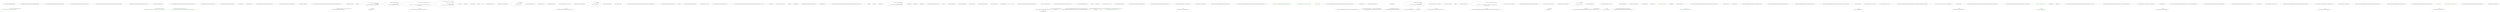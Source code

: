 digraph  {
d1 [cluster="Nancy.ViewEngines.DotLiquid.DotLiquidApplicationRegistrations.DotLiquidApplicationRegistrations()", color=green, community=0, label="this.RegisterWithDefault<INamingConvention>(typeof(RubyNamingConvention))", prediction=0, span="9-9"];
d4 [label="Nancy.ViewEngines.DotLiquid.DotLiquidApplicationRegistrations", span=""];
d0 [cluster="Nancy.ViewEngines.DotLiquid.DotLiquidApplicationRegistrations.DotLiquidApplicationRegistrations()", label="Entry Nancy.ViewEngines.DotLiquid.DotLiquidApplicationRegistrations.DotLiquidApplicationRegistrations()", span="7-7"];
d2 [cluster="Nancy.ViewEngines.DotLiquid.DotLiquidApplicationRegistrations.DotLiquidApplicationRegistrations()", label="Exit Nancy.ViewEngines.DotLiquid.DotLiquidApplicationRegistrations.DotLiquidApplicationRegistrations()", span="7-7"];
d3 [cluster="Nancy.Bootstrapper.ApplicationRegistrations.RegisterWithDefault<TRegistration>(System.Type)", label="Entry Nancy.Bootstrapper.ApplicationRegistrations.RegisterWithDefault<TRegistration>(System.Type)", span="94-94"];
m0_5 [cluster="Nancy.ViewEngines.DotLiquid.DotLiquidViewEngine.DotLiquidViewEngine(Nancy.ViewEngines.DotLiquid.IFileSystemFactory, INamingConvention)", file="DotLiquidViewEngine.cs", label="Exit Nancy.ViewEngines.DotLiquid.DotLiquidViewEngine.DotLiquidViewEngine(Nancy.ViewEngines.DotLiquid.IFileSystemFactory, INamingConvention)", span="33-33"];
m0_6 [cluster="Nancy.ViewEngines.DotLiquid.DotLiquidViewEngine.Initialize(Nancy.ViewEngines.ViewEngineStartupContext)", file="DotLiquidViewEngine.cs", label="Template.FileSystem = this.fileSystemFactory.GetFileSystem(viewEngineStartupContext, this.Extensions)", span="53-53"];
m0_8 [cluster="Nancy.ViewEngines.DotLiquid.DotLiquidViewEngine.Initialize(Nancy.ViewEngines.ViewEngineStartupContext)", color=green, community=0, file="DotLiquidViewEngine.cs", label="Exit Nancy.ViewEngines.DotLiquid.DotLiquidViewEngine.Initialize(Nancy.ViewEngines.ViewEngineStartupContext)", prediction=1, span="51-51"];
m0_0 [cluster="Nancy.ViewEngines.DotLiquid.DotLiquidViewEngine.DotLiquidViewEngine()", file="DotLiquidViewEngine.cs", label="Entry Nancy.ViewEngines.DotLiquid.DotLiquidViewEngine.DotLiquidViewEngine()", span="23-23"];
m0_1 [cluster="Nancy.ViewEngines.DotLiquid.DotLiquidViewEngine.DotLiquidViewEngine()", file="DotLiquidViewEngine.cs", label="Exit Nancy.ViewEngines.DotLiquid.DotLiquidViewEngine.DotLiquidViewEngine()", span="23-23"];
m0_56 [cluster="RenderParameters.cstr", file="DotLiquidViewEngine.cs", label="Entry RenderParameters.cstr", span=""];
m0_46 [cluster="string.Format(string, object)", file="DotLiquidViewEngine.cs", label="Entry string.Format(string, object)", span="0-0"];
m0_43 [cluster="Nancy.DynamicDictionary.Add(System.Collections.Generic.KeyValuePair<string, dynamic>)", file="DotLiquidViewEngine.cs", label="Entry Nancy.DynamicDictionary.Add(System.Collections.Generic.KeyValuePair<string, dynamic>)", span="190-190"];
m0_42 [cluster="System.Collections.Generic.KeyValuePair<TKey, TValue>.KeyValuePair(TKey, TValue)", file="DotLiquidViewEngine.cs", label="Entry System.Collections.Generic.KeyValuePair<TKey, TValue>.KeyValuePair(TKey, TValue)", span="0-0"];
m0_2 [cluster="Nancy.ViewEngines.DotLiquid.DotLiquidViewEngine.DotLiquidViewEngine(Nancy.ViewEngines.DotLiquid.IFileSystemFactory)", file="DotLiquidViewEngine.cs", label="Entry Nancy.ViewEngines.DotLiquid.DotLiquidViewEngine.DotLiquidViewEngine(Nancy.ViewEngines.DotLiquid.IFileSystemFactory)", span="32-32"];
m0_4 [cluster="Nancy.ViewEngines.DotLiquid.DotLiquidViewEngine.DotLiquidViewEngine(Nancy.ViewEngines.DotLiquid.IFileSystemFactory)", color=green, community=0, file="DotLiquidViewEngine.cs", label="Exit Nancy.ViewEngines.DotLiquid.DotLiquidViewEngine.DotLiquidViewEngine(Nancy.ViewEngines.DotLiquid.IFileSystemFactory)", prediction=1, span="32-32"];
m0_3 [cluster="Nancy.ViewEngines.DotLiquid.DotLiquidViewEngine.DotLiquidViewEngine(Nancy.ViewEngines.DotLiquid.IFileSystemFactory)", file="DotLiquidViewEngine.cs", label="this.fileSystemFactory = fileSystemFactory", span="34-34"];
m0_11 [cluster="Nancy.ViewEngines.DotLiquid.DotLiquidViewEngine.RenderView(Nancy.ViewEngines.ViewLocationResult, dynamic, Nancy.ViewEngines.IRenderContext)", file="DotLiquidViewEngine.cs", label="Entry Nancy.ViewEngines.DotLiquid.DotLiquidViewEngine.RenderView(Nancy.ViewEngines.ViewLocationResult, dynamic, Nancy.ViewEngines.IRenderContext)", span="64-64"];
m0_12 [cluster="Nancy.ViewEngines.DotLiquid.DotLiquidViewEngine.RenderView(Nancy.ViewEngines.ViewLocationResult, dynamic, Nancy.ViewEngines.IRenderContext)", file="DotLiquidViewEngine.cs", label="Template parsed", span="66-66"];
m0_15 [cluster="Nancy.ViewEngines.DotLiquid.DotLiquidViewEngine.RenderView(Nancy.ViewEngines.ViewLocationResult, dynamic, Nancy.ViewEngines.IRenderContext)", file="DotLiquidViewEngine.cs", label="parsed = renderContext.ViewCache.GetOrAdd(\r\n                    viewLocationResult,\r\n                    x => Template.Parse(viewLocationResult.Contents.Invoke().ReadToEnd()))", span="73-75"];
m0_16 [cluster="Nancy.ViewEngines.DotLiquid.DotLiquidViewEngine.RenderView(Nancy.ViewEngines.ViewLocationResult, dynamic, Nancy.ViewEngines.IRenderContext)", file="DotLiquidViewEngine.cs", label="hashedModel = Hash.FromAnonymousObject(new\r\n                {\r\n                    Model = new DynamicDrop(model),\r\n                    ViewBag = new DynamicDrop(renderContext.Context.ViewBag)\r\n                })", span="77-81"];
m0_20 [cluster="Nancy.ViewEngines.DotLiquid.DotLiquidViewEngine.RenderView(Nancy.ViewEngines.ViewLocationResult, dynamic, Nancy.ViewEngines.IRenderContext)", file="DotLiquidViewEngine.cs", label="String errorMessage = String.Format(''Syntax error in liquid view '{0}':\r\n\r\n{1}'',\r\n                    String.Format(''{0}/{1}.{2}'', viewLocationResult.Location, viewLocationResult.Name, viewLocationResult.Extension),\r\n                    syntaxException.Message)", span="93-95"];
m0_34 [cluster="Nancy.ViewEngines.DotLiquid.DotLiquidViewEngine.RenderView(Nancy.ViewEngines.ViewLocationResult, dynamic, Nancy.ViewEngines.IRenderContext)", file="DotLiquidViewEngine.cs", label="return new HtmlResponse(statusCode: status, contents: stream =>\r\n            {\r\n                parsed.Render(stream, new RenderParameters\r\n                {\r\n                    LocalVariables = hashedModel,\r\n                    Registers = Hash.FromAnonymousObject(new { nancy = renderContext })\r\n                });\r\n            });", span="135-142"];
m0_13 [cluster="Nancy.ViewEngines.DotLiquid.DotLiquidViewEngine.RenderView(Nancy.ViewEngines.ViewLocationResult, dynamic, Nancy.ViewEngines.IRenderContext)", file="DotLiquidViewEngine.cs", label="Hash hashedModel", span="67-67"];
m0_14 [cluster="Nancy.ViewEngines.DotLiquid.DotLiquidViewEngine.RenderView(Nancy.ViewEngines.ViewLocationResult, dynamic, Nancy.ViewEngines.IRenderContext)", file="DotLiquidViewEngine.cs", label="HttpStatusCode status", span="68-68"];
m0_17 [cluster="Nancy.ViewEngines.DotLiquid.DotLiquidViewEngine.RenderView(Nancy.ViewEngines.ViewLocationResult, dynamic, Nancy.ViewEngines.IRenderContext)", file="DotLiquidViewEngine.cs", label="status = HttpStatusCode.OK", span="84-84"];
m0_18 [cluster="Nancy.ViewEngines.DotLiquid.DotLiquidViewEngine.RenderView(Nancy.ViewEngines.ViewLocationResult, dynamic, Nancy.ViewEngines.IRenderContext)", file="DotLiquidViewEngine.cs", label=SyntaxException, span="87-87"];
m0_26 [cluster="Nancy.ViewEngines.DotLiquid.DotLiquidViewEngine.RenderView(Nancy.ViewEngines.ViewLocationResult, dynamic, Nancy.ViewEngines.IRenderContext)", file="DotLiquidViewEngine.cs", label=Exception, span="112-112"];
m0_19 [cluster="Nancy.ViewEngines.DotLiquid.DotLiquidViewEngine.RenderView(Nancy.ViewEngines.ViewLocationResult, dynamic, Nancy.ViewEngines.IRenderContext)", file="DotLiquidViewEngine.cs", label="status = HttpStatusCode.InternalServerError", span="90-90"];
m0_21 [cluster="Nancy.ViewEngines.DotLiquid.DotLiquidViewEngine.RenderView(Nancy.ViewEngines.ViewLocationResult, dynamic, Nancy.ViewEngines.IRenderContext)", file="DotLiquidViewEngine.cs", label="DynamicDictionary errorModel = new DynamicDictionary()", span="98-98"];
m0_22 [cluster="Nancy.ViewEngines.DotLiquid.DotLiquidViewEngine.RenderView(Nancy.ViewEngines.ViewLocationResult, dynamic, Nancy.ViewEngines.IRenderContext)", file="DotLiquidViewEngine.cs", label="errorModel.Add(new KeyValuePair<string, dynamic>(''ErrorMessage'', errorMessage))", span="99-99"];
m0_23 [cluster="Nancy.ViewEngines.DotLiquid.DotLiquidViewEngine.RenderView(Nancy.ViewEngines.ViewLocationResult, dynamic, Nancy.ViewEngines.IRenderContext)", file="DotLiquidViewEngine.cs", label="hashedModel =\r\n                    Hash.FromAnonymousObject(new\r\n                    {\r\n                        Model = new DynamicDrop(errorModel)\r\n                    })", span="102-106"];
m0_24 [cluster="Nancy.ViewEngines.DotLiquid.DotLiquidViewEngine.RenderView(Nancy.ViewEngines.ViewLocationResult, dynamic, Nancy.ViewEngines.IRenderContext)", file="DotLiquidViewEngine.cs", label="String errorHtml = LoadResource(@''500.liquid'')", span="109-109"];
m0_25 [cluster="Nancy.ViewEngines.DotLiquid.DotLiquidViewEngine.RenderView(Nancy.ViewEngines.ViewLocationResult, dynamic, Nancy.ViewEngines.IRenderContext)", file="DotLiquidViewEngine.cs", label="parsed = Template.Parse(errorHtml)", span="110-110"];
m0_27 [cluster="Nancy.ViewEngines.DotLiquid.DotLiquidViewEngine.RenderView(Nancy.ViewEngines.ViewLocationResult, dynamic, Nancy.ViewEngines.IRenderContext)", file="DotLiquidViewEngine.cs", label="status = HttpStatusCode.InternalServerError", span="114-114"];
m0_28 [cluster="Nancy.ViewEngines.DotLiquid.DotLiquidViewEngine.RenderView(Nancy.ViewEngines.ViewLocationResult, dynamic, Nancy.ViewEngines.IRenderContext)", file="DotLiquidViewEngine.cs", label="String errorMessage = String.Format(''Error: {0}'', ex.Message)", span="116-116"];
m0_29 [cluster="Nancy.ViewEngines.DotLiquid.DotLiquidViewEngine.RenderView(Nancy.ViewEngines.ViewLocationResult, dynamic, Nancy.ViewEngines.IRenderContext)", file="DotLiquidViewEngine.cs", label="DynamicDictionary errorModel = new DynamicDictionary()", span="119-119"];
m0_30 [cluster="Nancy.ViewEngines.DotLiquid.DotLiquidViewEngine.RenderView(Nancy.ViewEngines.ViewLocationResult, dynamic, Nancy.ViewEngines.IRenderContext)", file="DotLiquidViewEngine.cs", label="errorModel.Add(new KeyValuePair<string, dynamic>(''ErrorMessage'', errorMessage))", span="120-120"];
m0_31 [cluster="Nancy.ViewEngines.DotLiquid.DotLiquidViewEngine.RenderView(Nancy.ViewEngines.ViewLocationResult, dynamic, Nancy.ViewEngines.IRenderContext)", file="DotLiquidViewEngine.cs", label="hashedModel =\r\n                    Hash.FromAnonymousObject(new\r\n                    {\r\n                        Model = new DynamicDrop(errorModel)\r\n                    })", span="123-127"];
m0_32 [cluster="Nancy.ViewEngines.DotLiquid.DotLiquidViewEngine.RenderView(Nancy.ViewEngines.ViewLocationResult, dynamic, Nancy.ViewEngines.IRenderContext)", file="DotLiquidViewEngine.cs", label="String errorHtml = LoadResource(@''500.liquid'')", span="130-130"];
m0_33 [cluster="Nancy.ViewEngines.DotLiquid.DotLiquidViewEngine.RenderView(Nancy.ViewEngines.ViewLocationResult, dynamic, Nancy.ViewEngines.IRenderContext)", file="DotLiquidViewEngine.cs", label="parsed = Template.Parse(errorHtml)", span="131-131"];
m0_35 [cluster="Nancy.ViewEngines.DotLiquid.DotLiquidViewEngine.RenderView(Nancy.ViewEngines.ViewLocationResult, dynamic, Nancy.ViewEngines.IRenderContext)", file="DotLiquidViewEngine.cs", label="Exit Nancy.ViewEngines.DotLiquid.DotLiquidViewEngine.RenderView(Nancy.ViewEngines.ViewLocationResult, dynamic, Nancy.ViewEngines.IRenderContext)", span="64-64"];
m0_37 [cluster="Nancy.ViewEngines.DotLiquid.DynamicDrop.DynamicDrop(dynamic)", file="DotLiquidViewEngine.cs", label="Entry Nancy.ViewEngines.DotLiquid.DynamicDrop.DynamicDrop(dynamic)", span="19-19"];
m0_45 [cluster="Unk.Parse", file="DotLiquidViewEngine.cs", label="Entry Unk.Parse", span=""];
m0_64 [cluster="System.Reflection.Assembly.GetManifestResourceStream(string)", file="DotLiquidViewEngine.cs", label="Entry System.Reflection.Assembly.GetManifestResourceStream(string)", span="0-0"];
m0_39 [cluster="string.Format(string, object, object, object)", file="DotLiquidViewEngine.cs", label="Entry string.Format(string, object, object, object)", span="0-0"];
m0_44 [cluster="Nancy.ViewEngines.DotLiquid.DotLiquidViewEngine.LoadResource(string)", file="DotLiquidViewEngine.cs", label="Entry Nancy.ViewEngines.DotLiquid.DotLiquidViewEngine.LoadResource(string)", span="145-145"];
m0_58 [cluster="Nancy.ViewEngines.DotLiquid.DotLiquidViewEngine.LoadResource(string)", file="DotLiquidViewEngine.cs", label="var resourceStream = typeof(DotLiquidViewEngine).Assembly.GetManifestResourceStream(String.Format(''Nancy.ViewEngines.DotLiquid.Resources.{0}'', filename))", span="147-147"];
m0_59 [cluster="Nancy.ViewEngines.DotLiquid.DotLiquidViewEngine.LoadResource(string)", file="DotLiquidViewEngine.cs", label="resourceStream == null", span="149-149"];
m0_61 [cluster="Nancy.ViewEngines.DotLiquid.DotLiquidViewEngine.LoadResource(string)", file="DotLiquidViewEngine.cs", label="var reader = new StreamReader(resourceStream)", span="154-154"];
m0_60 [cluster="Nancy.ViewEngines.DotLiquid.DotLiquidViewEngine.LoadResource(string)", file="DotLiquidViewEngine.cs", label="return string.Empty;", span="151-151"];
m0_62 [cluster="Nancy.ViewEngines.DotLiquid.DotLiquidViewEngine.LoadResource(string)", file="DotLiquidViewEngine.cs", label="return reader.ReadToEnd();", span="156-156"];
m0_63 [cluster="Nancy.ViewEngines.DotLiquid.DotLiquidViewEngine.LoadResource(string)", file="DotLiquidViewEngine.cs", label="Exit Nancy.ViewEngines.DotLiquid.DotLiquidViewEngine.LoadResource(string)", span="145-145"];
m0_10 [cluster="RubyNamingConvention.cstr", file="DotLiquidViewEngine.cs", label="Entry RubyNamingConvention.cstr", span=""];
m0_9 [cluster="Nancy.ViewEngines.DotLiquid.IFileSystemFactory.GetFileSystem(Nancy.ViewEngines.ViewEngineStartupContext, System.Collections.Generic.IEnumerable<string>)", file="DotLiquidViewEngine.cs", label="Entry Nancy.ViewEngines.DotLiquid.IFileSystemFactory.GetFileSystem(Nancy.ViewEngines.ViewEngineStartupContext, System.Collections.Generic.IEnumerable<string>)", span="17-17"];
m0_57 [cluster="Unk.Render", file="DotLiquidViewEngine.cs", label="Entry Unk.Render", span=""];
m0_36 [cluster="Unk.GetOrAdd", file="DotLiquidViewEngine.cs", label="Entry Unk.GetOrAdd", span=""];
m0_53 [cluster="lambda expression", file="DotLiquidViewEngine.cs", label="Entry lambda expression", span="135-142"];
m0_49 [cluster="lambda expression", file="DotLiquidViewEngine.cs", label="Template.Parse(viewLocationResult.Contents.Invoke().ReadToEnd())", span="75-75"];
m0_54 [cluster="lambda expression", file="DotLiquidViewEngine.cs", label="parsed.Render(stream, new RenderParameters\r\n                {\r\n                    LocalVariables = hashedModel,\r\n                    Registers = Hash.FromAnonymousObject(new { nancy = renderContext })\r\n                })", span="137-141"];
m0_48 [cluster="lambda expression", file="DotLiquidViewEngine.cs", label="Entry lambda expression", span="75-75"];
m0_50 [cluster="lambda expression", file="DotLiquidViewEngine.cs", label="Exit lambda expression", span="75-75"];
m0_55 [cluster="lambda expression", file="DotLiquidViewEngine.cs", label="Exit lambda expression", span="135-142"];
m0_47 [cluster="HtmlResponse.cstr", file="DotLiquidViewEngine.cs", label="Entry HtmlResponse.cstr", span=""];
m0_65 [cluster="System.IO.StreamReader.StreamReader(System.IO.Stream)", file="DotLiquidViewEngine.cs", label="Entry System.IO.StreamReader.StreamReader(System.IO.Stream)", span="0-0"];
m0_40 [cluster="Unk.Format", file="DotLiquidViewEngine.cs", label="Entry Unk.Format", span=""];
m0_52 [cluster="System.IO.TextReader.ReadToEnd()", file="DotLiquidViewEngine.cs", label="Entry System.IO.TextReader.ReadToEnd()", span="0-0"];
m0_66 [cluster="System.IO.StreamReader.ReadToEnd()", file="DotLiquidViewEngine.cs", label="Entry System.IO.StreamReader.ReadToEnd()", span="0-0"];
m0_38 [cluster="Unk.FromAnonymousObject", file="DotLiquidViewEngine.cs", label="Entry Unk.FromAnonymousObject", span=""];
m0_41 [cluster="Nancy.DynamicDictionary.DynamicDictionary()", file="DotLiquidViewEngine.cs", label="Entry Nancy.DynamicDictionary.DynamicDictionary()", span="10-10"];
m0_51 [cluster="System.Func<TResult>.Invoke()", file="DotLiquidViewEngine.cs", label="Entry System.Func<TResult>.Invoke()", span="0-0"];
m0_67 [file="DotLiquidViewEngine.cs", label="Nancy.ViewEngines.DotLiquid.DotLiquidViewEngine", span=""];
m0_68 [file="DotLiquidViewEngine.cs", label="Nancy.ViewEngines.ViewLocationResult", span=""];
m0_69 [file="DotLiquidViewEngine.cs", label="Nancy.ViewEngines.IRenderContext", span=""];
m0_70 [file="DotLiquidViewEngine.cs", label=parsed, span=""];
m0_71 [file="DotLiquidViewEngine.cs", label=hashedModel, span=""];
m1_0 [cluster="Nancy.Tests.Unit.Routing.DefaultRoutePatternMatcherFixture.DefaultRoutePatternMatcherFixture()", file="DotLiquidViewEngineFixture.cs", label="Entry Nancy.Tests.Unit.Routing.DefaultRoutePatternMatcherFixture.DefaultRoutePatternMatcherFixture()", span="11-11"];
m1_1 [cluster="Nancy.Tests.Unit.Routing.DefaultRoutePatternMatcherFixture.DefaultRoutePatternMatcherFixture()", file="DotLiquidViewEngineFixture.cs", label="this.matcher = new DefaultRoutePatternMatcher()", span="13-13"];
m1_43 [cluster="Nancy.DynamicDictionary.Add(System.Collections.Generic.KeyValuePair<string, dynamic>)", file="DotLiquidViewEngineFixture.cs", label="Entry Nancy.DynamicDictionary.Add(System.Collections.Generic.KeyValuePair<string, dynamic>)", span="190-190"];
m1_44 [cluster="Nancy.ViewEngines.DotLiquid.DotLiquidViewEngine.LoadResource(string)", file="DotLiquidViewEngineFixture.cs", label="Entry Nancy.ViewEngines.DotLiquid.DotLiquidViewEngine.LoadResource(string)", span="147-147"];
m1_45 [cluster="Unk.Parse", file="DotLiquidViewEngineFixture.cs", label="Entry Unk.Parse", span=""];
m1_46 [cluster="string.Format(string, object)", file="DotLiquidViewEngineFixture.cs", label="Entry string.Format(string, object)", span="0-0"];
m1_47 [cluster="HtmlResponse.cstr", file="DotLiquidViewEngineFixture.cs", label="Entry HtmlResponse.cstr", span=""];
m1_39 [cluster="string.Format(string, object, object, object)", file="DotLiquidViewEngineFixture.cs", label="Entry string.Format(string, object, object, object)", span="0-0"];
m1_40 [cluster="Unk.Format", file="DotLiquidViewEngineFixture.cs", label="Entry Unk.Format", span=""];
m1_41 [cluster="Nancy.DynamicDictionary.DynamicDictionary()", file="DotLiquidViewEngineFixture.cs", label="Entry Nancy.DynamicDictionary.DynamicDictionary()", span="10-10"];
m1_42 [cluster="System.Collections.Generic.KeyValuePair<TKey, TValue>.KeyValuePair(TKey, TValue)", file="DotLiquidViewEngineFixture.cs", label="Entry System.Collections.Generic.KeyValuePair<TKey, TValue>.KeyValuePair(TKey, TValue)", span="0-0"];
m1_94 [cluster="Nancy.Tests.Unit.Routing.DefaultRoutePatternMatcherFixture.Should_capture_multiple_parameters()", file="DotLiquidViewEngineFixture.cs", label="Entry Nancy.Tests.Unit.Routing.DefaultRoutePatternMatcherFixture.Should_capture_multiple_parameters()", span="224-224"];
m1_95 [cluster="Nancy.Tests.Unit.Routing.DefaultRoutePatternMatcherFixture.Should_capture_multiple_parameters()", file="DotLiquidViewEngineFixture.cs", label="var results = this.matcher.Match(''/foo/filename.cshtml'', ''/foo/{name}.{format}'', null)", span="227-227"];
m1_96 [cluster="Nancy.Tests.Unit.Routing.DefaultRoutePatternMatcherFixture.Should_capture_multiple_parameters()", file="DotLiquidViewEngineFixture.cs", label="((string)results.Parameters[''name'']).ShouldEqual(''filename'')", span="230-230"];
m1_97 [cluster="Nancy.Tests.Unit.Routing.DefaultRoutePatternMatcherFixture.Should_capture_multiple_parameters()", file="DotLiquidViewEngineFixture.cs", label="((string)results.Parameters[''format'']).ShouldEqual(''cshtml'')", span="231-231"];
m1_98 [cluster="Nancy.Tests.Unit.Routing.DefaultRoutePatternMatcherFixture.Should_capture_multiple_parameters()", file="DotLiquidViewEngineFixture.cs", label="Exit Nancy.Tests.Unit.Routing.DefaultRoutePatternMatcherFixture.Should_capture_multiple_parameters()", span="224-224"];
m1_74 [cluster="Nancy.Tests.Unit.Routing.DefaultRoutePatternMatcherFixture.Should_allow_all_of_the_unreserved_rfc_1738_characters_in_the_non_capture_segments()", file="DotLiquidViewEngineFixture.cs", label="Entry Nancy.Tests.Unit.Routing.DefaultRoutePatternMatcherFixture.Should_allow_all_of_the_unreserved_rfc_1738_characters_in_the_non_capture_segments()", span="172-172"];
m1_75 [cluster="Nancy.Tests.Unit.Routing.DefaultRoutePatternMatcherFixture.Should_allow_all_of_the_unreserved_rfc_1738_characters_in_the_non_capture_segments()", color=green, community=0, file="DotLiquidViewEngineFixture.cs", label="string parameter = ''0123456789abcdefghijklmnopqrstuvwxyzABCDEFGHIJKLMNOPQRSTUVWXYZ-_.!*'()''", prediction=3, span="175-175"];
m1_76 [cluster="Nancy.Tests.Unit.Routing.DefaultRoutePatternMatcherFixture.Should_allow_all_of_the_unreserved_rfc_1738_characters_in_the_non_capture_segments()", color=green, community=0, file="DotLiquidViewEngineFixture.cs", label="var results = this.matcher.Match(''/foo/'' + parameter, ''/foo/'' + parameter, null)", prediction=4, span="178-178"];
m1_77 [cluster="Nancy.Tests.Unit.Routing.DefaultRoutePatternMatcherFixture.Should_allow_all_of_the_unreserved_rfc_1738_characters_in_the_non_capture_segments()", color=green, community=0, file="DotLiquidViewEngineFixture.cs", label="results.IsMatch.ShouldBeTrue()", prediction=5, span="181-181"];
m1_78 [cluster="Nancy.Tests.Unit.Routing.DefaultRoutePatternMatcherFixture.Should_allow_all_of_the_unreserved_rfc_1738_characters_in_the_non_capture_segments()", file="DotLiquidViewEngineFixture.cs", label="Exit Nancy.Tests.Unit.Routing.DefaultRoutePatternMatcherFixture.Should_allow_all_of_the_unreserved_rfc_1738_characters_in_the_non_capture_segments()", span="172-172"];
m1_6 [cluster="Nancy.Tests.Unit.Routing.DefaultRoutePatternMatcherFixture.Should_not_trim_trailing_slash_if_requesting_root()", file="DotLiquidViewEngineFixture.cs", label="results.IsMatch.ShouldBeTrue()", span="23-23"];
m1_7 [cluster="Nancy.Tests.Unit.Routing.DefaultRoutePatternMatcherFixture.Should_not_trim_trailing_slash_if_requesting_root()", file="DotLiquidViewEngineFixture.cs", label="Exit Nancy.Tests.Unit.Routing.DefaultRoutePatternMatcherFixture.Should_not_trim_trailing_slash_if_requesting_root()", span="17-17"];
m1_8 [cluster="Nancy.Routing.DefaultRoutePatternMatcher.Match(string, string, Nancy.NancyContext)", file="DotLiquidViewEngineFixture.cs", label="Entry Nancy.Routing.DefaultRoutePatternMatcher.Match(string, string, Nancy.NancyContext)", span="24-24"];
m1_9 [cluster="bool.ShouldBeTrue()", file="DotLiquidViewEngineFixture.cs", label="Entry bool.ShouldBeTrue()", span="85-85"];
m1_56 [cluster="Nancy.Tests.Unit.Routing.DefaultRoutePatternMatcherFixture.Should_allow_regex_in_route_definition_and_capture_specified_parameters()", file="DotLiquidViewEngineFixture.cs", label="((string)results.Parameters[''foo'']).ShouldEqual(''foo'')", span="131-131"];
m1_28 [cluster="Nancy.ViewEngines.DotLiquid.DotLiquidViewEngine.RenderView(Nancy.ViewEngines.ViewLocationResult, dynamic, Nancy.ViewEngines.IRenderContext)", file="DotLiquidViewEngineFixture.cs", label="String errorMessage = String.Format(''Error: {0}'', ex.Message)", span="118-118"];
m1_4 [cluster="Nancy.ViewEngines.DotLiquid.DotLiquidViewEngine.DotLiquidViewEngine(Nancy.ViewEngines.DotLiquid.IFileSystemFactory, INamingConvention)", file="DotLiquidViewEngineFixture.cs", label="_namingConvention = namingConvention", span="36-36"];
m1_5 [cluster="Nancy.ViewEngines.DotLiquid.DotLiquidViewEngine.DotLiquidViewEngine(Nancy.ViewEngines.DotLiquid.IFileSystemFactory, INamingConvention)", file="DotLiquidViewEngineFixture.cs", label="Exit Nancy.ViewEngines.DotLiquid.DotLiquidViewEngine.DotLiquidViewEngine(Nancy.ViewEngines.DotLiquid.IFileSystemFactory, INamingConvention)", span="33-33"];
m1_18 [cluster="Nancy.ViewEngines.DotLiquid.DotLiquidViewEngine.RenderView(Nancy.ViewEngines.ViewLocationResult, dynamic, Nancy.ViewEngines.IRenderContext)", file="DotLiquidViewEngineFixture.cs", label=SyntaxException, span="89-89"];
m1_19 [cluster="Nancy.ViewEngines.DotLiquid.DotLiquidViewEngine.RenderView(Nancy.ViewEngines.ViewLocationResult, dynamic, Nancy.ViewEngines.IRenderContext)", file="DotLiquidViewEngineFixture.cs", label="status = HttpStatusCode.InternalServerError", span="92-92"];
m1_20 [cluster="Nancy.ViewEngines.DotLiquid.DotLiquidViewEngine.RenderView(Nancy.ViewEngines.ViewLocationResult, dynamic, Nancy.ViewEngines.IRenderContext)", file="DotLiquidViewEngineFixture.cs", label="String errorMessage = String.Format(''Syntax error in liquid view '{0}':\r\n\r\n{1}'',\r\n                    String.Format(''{0}/{1}.{2}'', viewLocationResult.Location, viewLocationResult.Name, viewLocationResult.Extension),\r\n                    syntaxException.Message)", span="95-97"];
m1_21 [cluster="Nancy.ViewEngines.DotLiquid.DotLiquidViewEngine.RenderView(Nancy.ViewEngines.ViewLocationResult, dynamic, Nancy.ViewEngines.IRenderContext)", file="DotLiquidViewEngineFixture.cs", label="DynamicDictionary errorModel = new DynamicDictionary()", span="100-100"];
m1_2 [cluster="Nancy.Tests.Unit.Routing.DefaultRoutePatternMatcherFixture.DefaultRoutePatternMatcherFixture()", file="DotLiquidViewEngineFixture.cs", label="Exit Nancy.Tests.Unit.Routing.DefaultRoutePatternMatcherFixture.DefaultRoutePatternMatcherFixture()", span="11-11"];
m1_3 [cluster="Nancy.Routing.DefaultRoutePatternMatcher.DefaultRoutePatternMatcher()", file="DotLiquidViewEngineFixture.cs", label="Entry Nancy.Routing.DefaultRoutePatternMatcher.DefaultRoutePatternMatcher()", span="13-13"];
m1_48 [cluster="lambda expression", file="DotLiquidViewEngineFixture.cs", label="Entry lambda expression", span="77-77"];
m1_29 [cluster="Nancy.ViewEngines.DotLiquid.DotLiquidViewEngine.RenderView(Nancy.ViewEngines.ViewLocationResult, dynamic, Nancy.ViewEngines.IRenderContext)", file="DotLiquidViewEngineFixture.cs", label="DynamicDictionary errorModel = new DynamicDictionary()", span="121-121"];
m1_31 [cluster="Nancy.ViewEngines.DotLiquid.DotLiquidViewEngine.RenderView(Nancy.ViewEngines.ViewLocationResult, dynamic, Nancy.ViewEngines.IRenderContext)", file="DotLiquidViewEngineFixture.cs", label="hashedModel =\r\n                    Hash.FromAnonymousObject(new\r\n                    {\r\n                        Model = new DynamicDrop(errorModel)\r\n                    })", span="125-129"];
m1_30 [cluster="Nancy.ViewEngines.DotLiquid.DotLiquidViewEngine.RenderView(Nancy.ViewEngines.ViewLocationResult, dynamic, Nancy.ViewEngines.IRenderContext)", file="DotLiquidViewEngineFixture.cs", label="errorModel.Add(new KeyValuePair<string, dynamic>(''ErrorMessage'', errorMessage))", span="122-122"];
m1_32 [cluster="Nancy.ViewEngines.DotLiquid.DotLiquidViewEngine.RenderView(Nancy.ViewEngines.ViewLocationResult, dynamic, Nancy.ViewEngines.IRenderContext)", file="DotLiquidViewEngineFixture.cs", label="String errorHtml = LoadResource(@''500.liquid'')", span="132-132"];
m1_33 [cluster="Nancy.ViewEngines.DotLiquid.DotLiquidViewEngine.RenderView(Nancy.ViewEngines.ViewLocationResult, dynamic, Nancy.ViewEngines.IRenderContext)", file="DotLiquidViewEngineFixture.cs", label="parsed = Template.Parse(errorHtml)", span="133-133"];
m1_59 [cluster="Nancy.ViewEngines.DotLiquid.DotLiquidViewEngine.LoadResource(string)", file="DotLiquidViewEngineFixture.cs", label="resourceStream == null", span="151-151"];
m1_61 [cluster="Nancy.ViewEngines.DotLiquid.DotLiquidViewEngine.LoadResource(string)", color=green, community=0, file="DotLiquidViewEngineFixture.cs", label="var reader = new StreamReader(resourceStream)", prediction=6, span="156-156"];
m1_60 [cluster="Nancy.ViewEngines.DotLiquid.DotLiquidViewEngine.LoadResource(string)", file="DotLiquidViewEngineFixture.cs", label="return string.Empty;", span="153-153"];
m1_62 [cluster="Nancy.ViewEngines.DotLiquid.DotLiquidViewEngine.LoadResource(string)", file="DotLiquidViewEngineFixture.cs", label="return reader.ReadToEnd();", span="158-158"];
m1_69 [cluster="Nancy.Tests.Unit.Routing.DefaultRoutePatternMatcherFixture.Should_allow_all_of_the_unreserved_rfc_1738_characters_in_the_capture_segments()", file="DotLiquidViewEngineFixture.cs", label="Nancy.ViewEngines.IRenderContext", span=""];
m1_70 [cluster="Nancy.Tests.Unit.Routing.DefaultRoutePatternMatcherFixture.Should_allow_all_of_the_unreserved_rfc_1738_characters_in_the_capture_segments()", color=green, community=0, file="DotLiquidViewEngineFixture.cs", label=parsed, prediction=7, span=""];
m1_71 [cluster="Nancy.Tests.Unit.Routing.DefaultRoutePatternMatcherFixture.Should_allow_all_of_the_unreserved_rfc_1738_characters_in_the_capture_segments()", color=green, community=0, file="DotLiquidViewEngineFixture.cs", label=hashedModel, prediction=8, span=""];
m1_72 [cluster="Nancy.Tests.Unit.Routing.DefaultRoutePatternMatcherFixture.Should_allow_all_of_the_unreserved_rfc_1738_characters_in_the_capture_segments()", color=green, community=0, file="DotLiquidViewEngineFixture.cs", label="((string)results.Parameters[''bar'']).ShouldEqual(parameter)", prediction=7, span="168-168"];
m1_73 [cluster="Nancy.Tests.Unit.Routing.DefaultRoutePatternMatcherFixture.Should_allow_all_of_the_unreserved_rfc_1738_characters_in_the_capture_segments()", file="DotLiquidViewEngineFixture.cs", label="Exit Nancy.Tests.Unit.Routing.DefaultRoutePatternMatcherFixture.Should_allow_all_of_the_unreserved_rfc_1738_characters_in_the_capture_segments()", span="159-159"];
m1_38 [cluster="Unk.FromAnonymousObject", file="DotLiquidViewEngineFixture.cs", label="Entry Unk.FromAnonymousObject", span=""];
m1_11 [cluster="Nancy.Tests.Unit.Routing.DefaultRoutePatternMatcherFixture.Should_ignore_trailing_slash_on_route_path()", file="DotLiquidViewEngineFixture.cs", label="var results = this.matcher.Match(''/foo/bar'', ''/foo/bar/'', null)", span="30-30"];
m1_12 [cluster="Nancy.Tests.Unit.Routing.DefaultRoutePatternMatcherFixture.Should_ignore_trailing_slash_on_route_path()", file="DotLiquidViewEngineFixture.cs", label="results.IsMatch.ShouldBeTrue()", span="33-33"];
m1_15 [cluster="Nancy.Tests.Unit.Routing.DefaultRoutePatternMatcherFixture.Should_ignore_trailing_slash_on_request_uri()", file="DotLiquidViewEngineFixture.cs", label="var results = this.matcher.Match(''/foo/bar/'', ''/foo/bar'', null)", span="40-40"];
m1_16 [cluster="Nancy.Tests.Unit.Routing.DefaultRoutePatternMatcherFixture.Should_ignore_trailing_slash_on_request_uri()", file="DotLiquidViewEngineFixture.cs", label="results.IsMatch.ShouldBeTrue()", span="43-43"];
m1_34 [cluster="Nancy.Tests.Unit.Routing.DefaultRoutePatternMatcherFixture.Should_return_negative_match_result_when_paths_does_not_match()", file="DotLiquidViewEngineFixture.cs", label="Entry Nancy.Tests.Unit.Routing.DefaultRoutePatternMatcherFixture.Should_return_negative_match_result_when_paths_does_not_match()", span="83-83"];
m1_13 [cluster="Nancy.Tests.Unit.Routing.DefaultRoutePatternMatcherFixture.Should_ignore_trailing_slash_on_route_path()", file="DotLiquidViewEngineFixture.cs", label="Exit Nancy.Tests.Unit.Routing.DefaultRoutePatternMatcherFixture.Should_ignore_trailing_slash_on_route_path()", span="27-27"];
m1_14 [cluster="Nancy.Tests.Unit.Routing.DefaultRoutePatternMatcherFixture.Should_ignore_trailing_slash_on_request_uri()", file="DotLiquidViewEngineFixture.cs", label="Entry Nancy.Tests.Unit.Routing.DefaultRoutePatternMatcherFixture.Should_ignore_trailing_slash_on_request_uri()", span="37-37"];
m1_17 [cluster="Nancy.Tests.Unit.Routing.DefaultRoutePatternMatcherFixture.Should_ignore_trailing_slash_on_request_uri()", file="DotLiquidViewEngineFixture.cs", label="Exit Nancy.Tests.Unit.Routing.DefaultRoutePatternMatcherFixture.Should_ignore_trailing_slash_on_request_uri()", span="37-37"];
m1_26 [cluster="Nancy.Tests.Unit.Routing.DefaultRoutePatternMatcherFixture.Should_return_match_result_with_context_of_current_request_when_paths_matched()", file="DotLiquidViewEngineFixture.cs", label="Exit Nancy.Tests.Unit.Routing.DefaultRoutePatternMatcherFixture.Should_return_match_result_with_context_of_current_request_when_paths_matched()", span="57-57"];
m1_22 [cluster="Nancy.Tests.Unit.Routing.DefaultRoutePatternMatcherFixture.Should_return_match_result_with_context_of_current_request_when_paths_matched()", file="DotLiquidViewEngineFixture.cs", label="Entry Nancy.Tests.Unit.Routing.DefaultRoutePatternMatcherFixture.Should_return_match_result_with_context_of_current_request_when_paths_matched()", span="57-57"];
m1_23 [cluster="Nancy.Tests.Unit.Routing.DefaultRoutePatternMatcherFixture.Should_return_match_result_with_context_of_current_request_when_paths_matched()", file="DotLiquidViewEngineFixture.cs", label="var context = new NancyContext()", span="60-60"];
m1_24 [cluster="Nancy.Tests.Unit.Routing.DefaultRoutePatternMatcherFixture.Should_return_match_result_with_context_of_current_request_when_paths_matched()", file="DotLiquidViewEngineFixture.cs", label="var results = this.matcher.Match(''/foo/bar'', ''/foo/bar'', context)", span="63-63"];
m1_25 [cluster="Nancy.Tests.Unit.Routing.DefaultRoutePatternMatcherFixture.Should_return_match_result_with_context_of_current_request_when_paths_matched()", file="DotLiquidViewEngineFixture.cs", label="results.Context.ShouldBeSameAs(context)", span="66-66"];
m1_27 [cluster="Nancy.NancyContext.NancyContext()", file="DotLiquidViewEngineFixture.cs", label="Entry Nancy.NancyContext.NancyContext()", span="20-20"];
m1_35 [cluster="Nancy.Tests.Unit.Routing.DefaultRoutePatternMatcherFixture.Should_return_negative_match_result_when_paths_does_not_match()", file="DotLiquidViewEngineFixture.cs", label="var results = this.matcher.Match(''/foo/bar'', ''/bar/foo'', null)", span="86-86"];
m1_84 [cluster="Nancy.Tests.Unit.Routing.DefaultRoutePatternMatcherFixture.Should_capture_parameters_when_the_segment_contains_more_characters_after_parameter_declaration()", file="DotLiquidViewEngineFixture.cs", label="Entry Nancy.Tests.Unit.Routing.DefaultRoutePatternMatcherFixture.Should_capture_parameters_when_the_segment_contains_more_characters_after_parameter_declaration()", span="198-198"];
m1_86 [cluster="Nancy.Tests.Unit.Routing.DefaultRoutePatternMatcherFixture.Should_capture_parameters_when_the_segment_contains_more_characters_after_parameter_declaration()", file="DotLiquidViewEngineFixture.cs", label="var results = this.matcher.Match(''/foo/'' + parameter + ''.cshtml'', ''/foo/{name}.cshtml'', null)", span="204-204"];
m1_87 [cluster="Nancy.Tests.Unit.Routing.DefaultRoutePatternMatcherFixture.Should_capture_parameters_when_the_segment_contains_more_characters_after_parameter_declaration()", file="DotLiquidViewEngineFixture.cs", label="((string)results.Parameters[''name'']).ShouldEqual(parameter)", span="207-207"];
m1_85 [cluster="Nancy.Tests.Unit.Routing.DefaultRoutePatternMatcherFixture.Should_capture_parameters_when_the_segment_contains_more_characters_after_parameter_declaration()", file="DotLiquidViewEngineFixture.cs", label="string parameter = ''filename''", span="201-201"];
m1_88 [cluster="Nancy.Tests.Unit.Routing.DefaultRoutePatternMatcherFixture.Should_capture_parameters_when_the_segment_contains_more_characters_after_parameter_declaration()", file="DotLiquidViewEngineFixture.cs", label="Exit Nancy.Tests.Unit.Routing.DefaultRoutePatternMatcherFixture.Should_capture_parameters_when_the_segment_contains_more_characters_after_parameter_declaration()", span="198-198"];
m1_37 [cluster="Nancy.Tests.Unit.Routing.DefaultRoutePatternMatcherFixture.Should_return_negative_match_result_when_paths_does_not_match()", file="DotLiquidViewEngineFixture.cs", label="Exit Nancy.Tests.Unit.Routing.DefaultRoutePatternMatcherFixture.Should_return_negative_match_result_when_paths_does_not_match()", span="83-83"];
m1_64 [cluster="Nancy.Tests.Unit.Routing.DefaultRoutePatternMatcherFixture.Should_not_url_decode_captured_parameters()", color=green, community=0, file="DotLiquidViewEngineFixture.cs", label="var parameter = Uri.EscapeUriString(''baa ram ewe{}'')", prediction=10, span="149-149"];
m1_53 [cluster="lambda expression", file="DotLiquidViewEngineFixture.cs", label="Entry lambda expression", span="137-144"];
m1_54 [cluster="lambda expression", file="DotLiquidViewEngineFixture.cs", label="parsed.Render(stream, new RenderParameters\r\n                {\r\n                    LocalVariables = hashedModel,\r\n                    Registers = Hash.FromAnonymousObject(new { nancy = renderContext })\r\n                })", span="139-143"];
m1_57 [cluster="Unk.Render", file="DotLiquidViewEngineFixture.cs", label="Entry Unk.Render", span=""];
m1_55 [cluster="lambda expression", file="DotLiquidViewEngineFixture.cs", label="Exit lambda expression", span="137-144"];
m1_58 [cluster="Nancy.ViewEngines.DotLiquid.DotLiquidViewEngine.LoadResource(string)", file="DotLiquidViewEngineFixture.cs", label="var resourceStream = typeof(DotLiquidViewEngine).Assembly.GetManifestResourceStream(String.Format(''Nancy.ViewEngines.DotLiquid.Resources.{0}'', filename))", span="149-149"];
m1_89 [cluster="Nancy.Tests.Unit.Routing.DefaultRoutePatternMatcherFixture.Should_capture_parameters_even_when_it_is_surrounded_by_additional_characters()", file="DotLiquidViewEngineFixture.cs", label="Entry Nancy.Tests.Unit.Routing.DefaultRoutePatternMatcherFixture.Should_capture_parameters_even_when_it_is_surrounded_by_additional_characters()", span="211-211"];
m1_91 [cluster="Nancy.Tests.Unit.Routing.DefaultRoutePatternMatcherFixture.Should_capture_parameters_even_when_it_is_surrounded_by_additional_characters()", file="DotLiquidViewEngineFixture.cs", label="var results = this.matcher.Match(''/foo/bar'' + parameter + ''.cshtml'', ''/foo/bar{name}.cshtml'', null)", span="217-217"];
m1_92 [cluster="Nancy.Tests.Unit.Routing.DefaultRoutePatternMatcherFixture.Should_capture_parameters_even_when_it_is_surrounded_by_additional_characters()", file="DotLiquidViewEngineFixture.cs", label="((string)results.Parameters[''name'']).ShouldEqual(parameter)", span="220-220"];
m1_90 [cluster="Nancy.Tests.Unit.Routing.DefaultRoutePatternMatcherFixture.Should_capture_parameters_even_when_it_is_surrounded_by_additional_characters()", file="DotLiquidViewEngineFixture.cs", label="string parameter = ''filename''", span="214-214"];
m1_93 [cluster="Nancy.Tests.Unit.Routing.DefaultRoutePatternMatcherFixture.Should_capture_parameters_even_when_it_is_surrounded_by_additional_characters()", file="DotLiquidViewEngineFixture.cs", label="Exit Nancy.Tests.Unit.Routing.DefaultRoutePatternMatcherFixture.Should_capture_parameters_even_when_it_is_surrounded_by_additional_characters()", span="211-211"];
m1_63 [cluster="Nancy.Tests.Unit.Routing.DefaultRoutePatternMatcherFixture.Should_not_url_decode_captured_parameters()", file="DotLiquidViewEngineFixture.cs", label="Entry Nancy.Tests.Unit.Routing.DefaultRoutePatternMatcherFixture.Should_not_url_decode_captured_parameters()", span="146-146"];
m1_65 [cluster="System.IO.StreamReader.StreamReader(System.IO.Stream)", color=green, community=0, file="DotLiquidViewEngineFixture.cs", label="Entry System.IO.StreamReader.StreamReader(System.IO.Stream)", prediction=8, span="0-0"];
m1_66 [cluster="System.IO.StreamReader.ReadToEnd()", color=green, community=0, file="DotLiquidViewEngineFixture.cs", label="Entry System.IO.StreamReader.ReadToEnd()", prediction=10, span="0-0"];
m1_67 [cluster="Nancy.Tests.Unit.Routing.DefaultRoutePatternMatcherFixture.Should_not_url_decode_captured_parameters()", file="DotLiquidViewEngineFixture.cs", label="Nancy.ViewEngines.DotLiquid.DotLiquidViewEngine", span=""];
m1_10 [cluster="Nancy.Tests.Unit.Routing.DefaultRoutePatternMatcherFixture.Should_ignore_trailing_slash_on_route_path()", file="DotLiquidViewEngineFixture.cs", label="Entry Nancy.Tests.Unit.Routing.DefaultRoutePatternMatcherFixture.Should_ignore_trailing_slash_on_route_path()", span="27-27"];
m1_36 [cluster="Nancy.Tests.Unit.Routing.DefaultRoutePatternMatcherFixture.Should_return_negative_match_result_when_paths_does_not_match()", file="DotLiquidViewEngineFixture.cs", label="results.IsMatch.ShouldBeFalse()", span="89-89"];
m1_49 [cluster="Nancy.Tests.Unit.Routing.DefaultRoutePatternMatcherFixture.Should_treat_parameters_as_greedy()", file="DotLiquidViewEngineFixture.cs", label="Entry Nancy.Tests.Unit.Routing.DefaultRoutePatternMatcherFixture.Should_treat_parameters_as_greedy()", span="114-114"];
m1_50 [cluster="Nancy.Tests.Unit.Routing.DefaultRoutePatternMatcherFixture.Should_treat_parameters_as_greedy()", file="DotLiquidViewEngineFixture.cs", label="var results = this.matcher.Match(''/foo/bar/baz'', ''/foo/{bar}'', null)", span="117-117"];
m1_68 [cluster="System.Uri.EscapeUriString(string)", file="DotLiquidViewEngineFixture.cs", label="Nancy.ViewEngines.ViewLocationResult", span=""];
m1_99 [cluster="Nancy.Tests.Unit.Routing.DefaultRoutePatternMatcherFixture.Should_capture_multiple_parameters_that_are_surrounded_by_characters()", file="DotLiquidViewEngineFixture.cs", label="Entry Nancy.Tests.Unit.Routing.DefaultRoutePatternMatcherFixture.Should_capture_multiple_parameters_that_are_surrounded_by_characters()", span="235-235"];
m1_100 [cluster="Nancy.Tests.Unit.Routing.DefaultRoutePatternMatcherFixture.Should_capture_multiple_parameters_that_are_surrounded_by_characters()", file="DotLiquidViewEngineFixture.cs", label="var results = this.matcher.Match(''/foo/barfilename.cshtmlbaz'', ''/foo/bar{name}.{format}baz'', null)", span="238-238"];
m1_101 [cluster="Nancy.Tests.Unit.Routing.DefaultRoutePatternMatcherFixture.Should_capture_multiple_parameters_that_are_surrounded_by_characters()", file="DotLiquidViewEngineFixture.cs", label="((string)results.Parameters[''name'']).ShouldEqual(''filename'')", span="241-241"];
m1_102 [cluster="Nancy.Tests.Unit.Routing.DefaultRoutePatternMatcherFixture.Should_capture_multiple_parameters_that_are_surrounded_by_characters()", file="DotLiquidViewEngineFixture.cs", label="((string)results.Parameters[''format'']).ShouldEqual(''cshtml'')", span="242-242"];
m1_103 [cluster="Nancy.Tests.Unit.Routing.DefaultRoutePatternMatcherFixture.Should_capture_multiple_parameters_that_are_surrounded_by_characters()", file="DotLiquidViewEngineFixture.cs", label="Exit Nancy.Tests.Unit.Routing.DefaultRoutePatternMatcherFixture.Should_capture_multiple_parameters_that_are_surrounded_by_characters()", span="235-235"];
m1_52 [cluster="Nancy.Tests.Unit.Routing.DefaultRoutePatternMatcherFixture.Should_treat_parameters_as_greedy()", file="DotLiquidViewEngineFixture.cs", label="Exit Nancy.Tests.Unit.Routing.DefaultRoutePatternMatcherFixture.Should_treat_parameters_as_greedy()", span="114-114"];
m1_79 [cluster="Nancy.Tests.Unit.Routing.DefaultRoutePatternMatcherFixture.Should_allow_underscore_in_parameter_key()", file="DotLiquidViewEngineFixture.cs", label="Entry Nancy.Tests.Unit.Routing.DefaultRoutePatternMatcherFixture.Should_allow_underscore_in_parameter_key()", span="185-185"];
m1_80 [cluster="Nancy.Tests.Unit.Routing.DefaultRoutePatternMatcherFixture.Should_allow_underscore_in_parameter_key()", color=green, community=0, file="DotLiquidViewEngineFixture.cs", label="string parameter = ''lol''", prediction=13, span="188-188"];
m1_81 [cluster="Nancy.Tests.Unit.Routing.DefaultRoutePatternMatcherFixture.Should_allow_underscore_in_parameter_key()", color=green, community=0, file="DotLiquidViewEngineFixture.cs", label="var results = this.matcher.Match(''/foo/'' + parameter, ''/foo/{b_ar}'', null)", prediction=14, span="191-191"];
m1_82 [cluster="Nancy.Tests.Unit.Routing.DefaultRoutePatternMatcherFixture.Should_allow_underscore_in_parameter_key()", file="DotLiquidViewEngineFixture.cs", label="((string)results.Parameters[''b_ar'']).ShouldEqual(parameter)", span="194-194"];
m1_83 [cluster="Nancy.Tests.Unit.Routing.DefaultRoutePatternMatcherFixture.Should_allow_underscore_in_parameter_key()", file="DotLiquidViewEngineFixture.cs", label="Exit Nancy.Tests.Unit.Routing.DefaultRoutePatternMatcherFixture.Should_allow_underscore_in_parameter_key()", span="185-185"];
m1_51 [cluster="Nancy.Tests.Unit.Routing.DefaultRoutePatternMatcherFixture.Should_treat_parameters_as_greedy()", file="DotLiquidViewEngineFixture.cs", label="((string)results.Parameters[''bar'']).ShouldEqual(''bar/baz'')", span="120-120"];
m1_104 [file="DotLiquidViewEngineFixture.cs", label="Nancy.Tests.Unit.Routing.DefaultRoutePatternMatcherFixture", span=""];
d4 -> d1  [color=green, key=1, label="Nancy.ViewEngines.DotLiquid.DotLiquidApplicationRegistrations", style=dashed];
m0_2 -> m0_4  [color=green, key=1, label=INamingConvention, style=dashed];
m0_11 -> m0_49  [color=darkseagreen4, key=1, label="Nancy.ViewEngines.ViewLocationResult", style=dashed];
m0_15 -> m0_48  [color=darkseagreen4, key=1, label="lambda expression", style=dashed];
m0_20 -> m0_22  [color=darkseagreen4, key=1, label=errorMessage, style=dashed];
m0_28 -> m0_30  [color=darkseagreen4, key=1, label=errorMessage, style=dashed];
m0_67 -> m0_4  [color=green, key=1, label="Nancy.ViewEngines.DotLiquid.DotLiquidViewEngine", style=dashed];
m0_67 -> m0_8  [color=green, key=1, label="Nancy.ViewEngines.DotLiquid.DotLiquidViewEngine", style=dashed];
m0_68 -> m0_49  [color=darkseagreen4, key=1, label="Nancy.ViewEngines.ViewLocationResult", style=dashed];
m1_44 -> m1_46  [color=darkseagreen4, key=1, label=results, style=dashed];
m1_95 -> m1_97  [color=darkseagreen4, key=1, label=results, style=dashed];
m1_28 -> m1_30  [color=darkseagreen4, key=1, label=errorMessage, style=dashed];
m1_20 -> m1_22  [color=darkseagreen4, key=1, label=errorMessage, style=dashed];
m1_31 -> m1_34  [color=darkseagreen4, key=1, label=hashedModel, style=dashed];
m1_70 -> m1_72  [color=green, key=1, label=parameter, style=dashed];
m1_11 -> m1_49  [color=darkseagreen4, key=1, label="Nancy.ViewEngines.ViewLocationResult", style=dashed];
m1_11 -> m1_16  [color=darkseagreen4, key=1, label=dynamic, style=dashed];
m1_11 -> m1_34  [color=darkseagreen4, key=1, label="Nancy.ViewEngines.IRenderContext", style=dashed];
m1_15 -> m1_48  [color=darkseagreen4, key=1, label="lambda expression", style=dashed];
m1_23 -> m1_25  [color=darkseagreen4, key=1, label=context, style=dashed];
m1_27 -> m1_34  [color=darkseagreen4, key=1, label=status, style=dashed];
m1_85 -> m1_87  [color=darkseagreen4, key=1, label=parameter, style=dashed];
m1_64 -> m1_66  [color=green, key=1, label=parameter, style=dashed];
m1_54 -> m1_56  [color=darkseagreen4, key=1, label=results, style=dashed];
m1_54 -> m1_57  [color=darkseagreen4, key=1, label=results, style=dashed];
m1_90 -> m1_92  [color=darkseagreen4, key=1, label=parameter, style=dashed];
m1_67 -> m1_3  [color=darkseagreen4, key=1, label="Nancy.ViewEngines.DotLiquid.DotLiquidViewEngine", style=dashed];
m1_67 -> m1_7  [color=darkseagreen4, key=1, label="Nancy.ViewEngines.DotLiquid.DotLiquidViewEngine", style=dashed];
m1_67 -> m1_8  [color=darkseagreen4, key=1, label="Nancy.ViewEngines.DotLiquid.DotLiquidViewEngine", style=dashed];
m1_68 -> m1_49  [color=darkseagreen4, key=1, label="Nancy.ViewEngines.ViewLocationResult", style=dashed];
m1_100 -> m1_102  [color=darkseagreen4, key=1, label=results, style=dashed];
m1_80 -> m1_82  [color=green, key=1, label=parameter, style=dashed];
m1_104 -> m1_65  [color=green, key=1, label="Nancy.Tests.Unit.Routing.DefaultRoutePatternMatcherFixture", style=dashed];
m1_104 -> m1_71  [color=green, key=1, label="Nancy.Tests.Unit.Routing.DefaultRoutePatternMatcherFixture", style=dashed];
m1_104 -> m1_60  [color=darkseagreen4, key=1, label="Nancy.Tests.Unit.Routing.DefaultRoutePatternMatcherFixture", style=dashed];
m1_104 -> m1_5  [color=darkseagreen4, key=1, label="Nancy.Tests.Unit.Routing.DefaultRoutePatternMatcherFixture", style=dashed];
m1_104 -> m1_40  [color=darkseagreen4, key=1, label="Nancy.Tests.Unit.Routing.DefaultRoutePatternMatcherFixture", style=dashed];
m1_104 -> m1_44  [color=darkseagreen4, key=1, label="Nancy.Tests.Unit.Routing.DefaultRoutePatternMatcherFixture", style=dashed];
}
